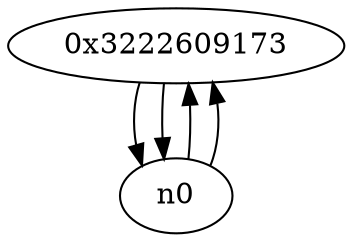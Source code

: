 digraph G{
/* nodes */
  n1 [label="0x3222609173"]
/* edges */
n1 -> n0;
n1 -> n0;
n0 -> n1;
n0 -> n1;
}
